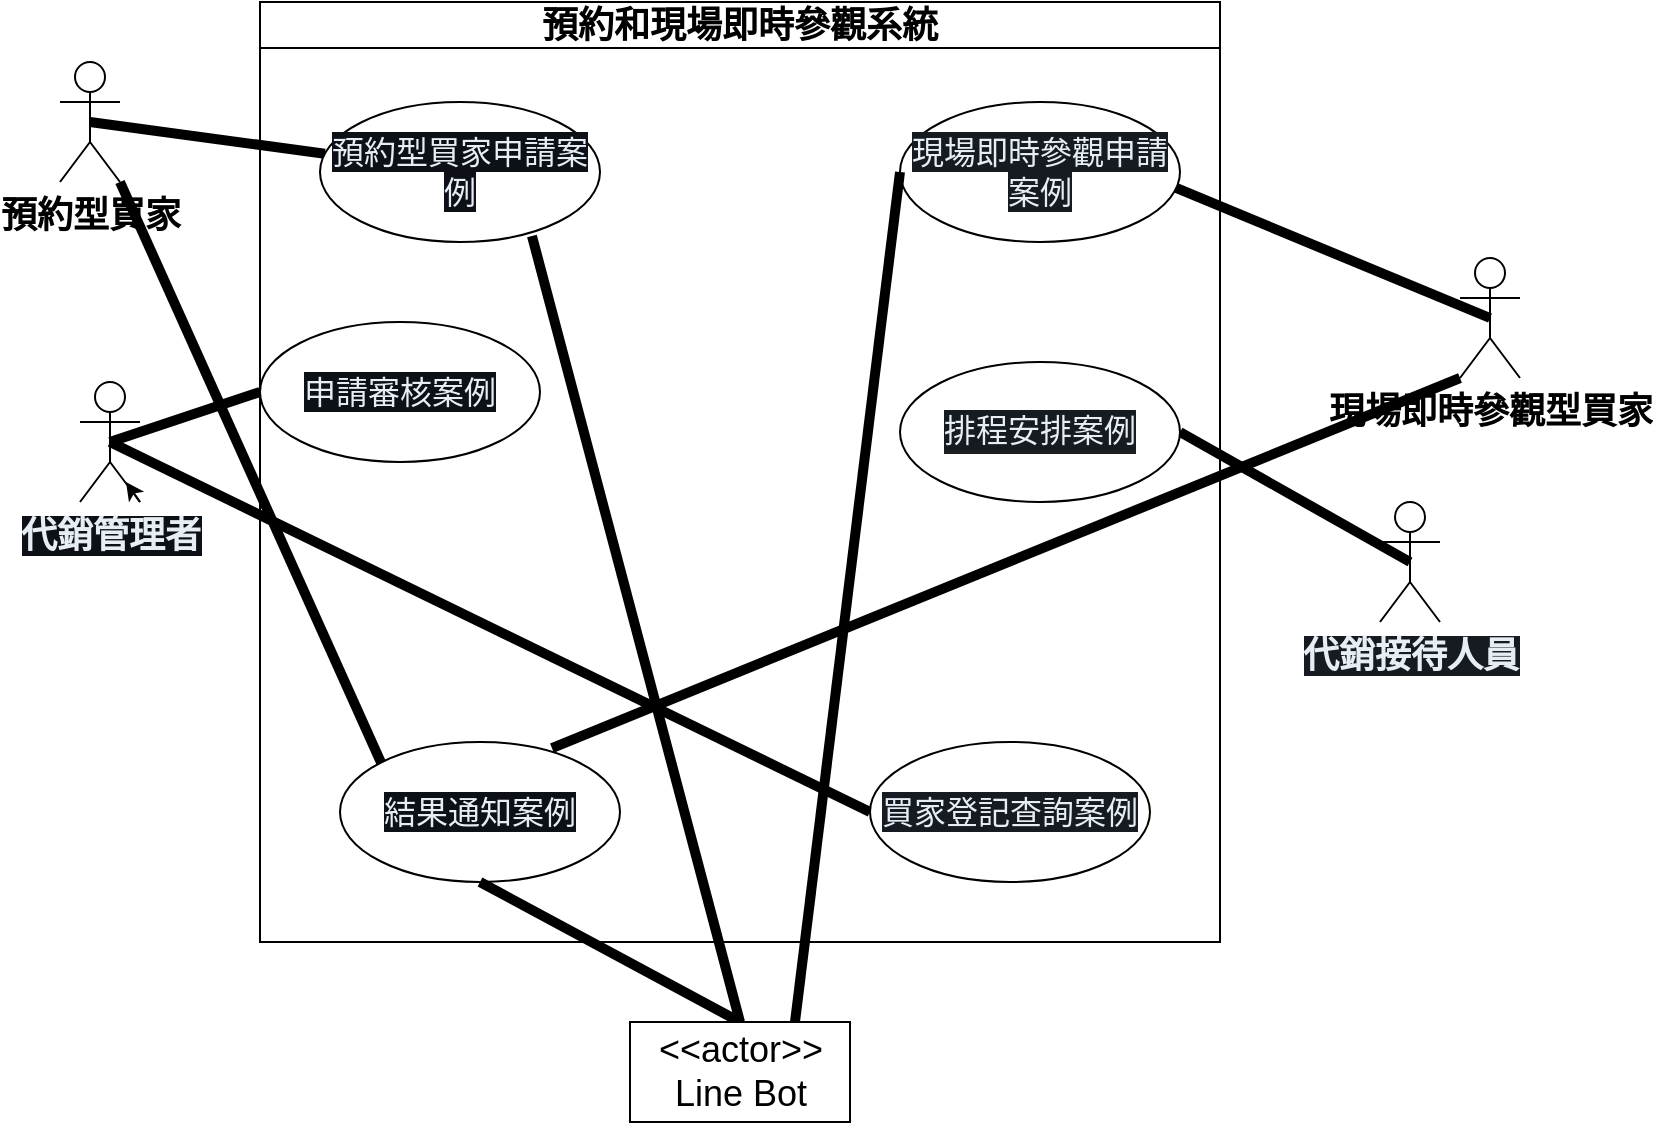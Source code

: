 <mxfile>
    <diagram id="ASTWp4ZXTidoFe2xOwB_" name="1b">
        <mxGraphModel dx="880" dy="779" grid="1" gridSize="10" guides="1" tooltips="1" connect="1" arrows="1" fold="1" page="1" pageScale="1" pageWidth="1169" pageHeight="827" math="0" shadow="0">
            <root>
                <mxCell id="0"/>
                <mxCell id="1" parent="0"/>
                <mxCell id="14" style="edgeStyle=none;html=1;exitX=0.5;exitY=0.5;exitDx=0;exitDy=0;exitPerimeter=0;fontFamily=Helvetica;fontSize=18;endArrow=none;endFill=0;strokeWidth=5;" edge="1" parent="1" source="R66rDqUyfR669g0r_bH6-7" target="R66rDqUyfR669g0r_bH6-14">
                    <mxGeometry relative="1" as="geometry"/>
                </mxCell>
                <mxCell id="22" style="edgeStyle=none;html=1;exitX=1;exitY=1;exitDx=0;exitDy=0;exitPerimeter=0;entryX=0;entryY=0;entryDx=0;entryDy=0;strokeWidth=5;fontFamily=Helvetica;fontSize=18;endArrow=none;endFill=0;" edge="1" parent="1" source="R66rDqUyfR669g0r_bH6-7" target="5">
                    <mxGeometry relative="1" as="geometry"/>
                </mxCell>
                <mxCell id="R66rDqUyfR669g0r_bH6-7" value="預約型買家" style="shape=umlActor;verticalLabelPosition=bottom;verticalAlign=top;html=1;fontSize=18;flipV=0;fontStyle=1" parent="1" vertex="1">
                    <mxGeometry x="110" y="100" width="30" height="60" as="geometry"/>
                </mxCell>
                <mxCell id="15" style="edgeStyle=none;html=1;exitX=0.5;exitY=0.5;exitDx=0;exitDy=0;exitPerimeter=0;entryX=0;entryY=0.5;entryDx=0;entryDy=0;strokeWidth=5;fontFamily=Helvetica;fontSize=18;endArrow=none;endFill=0;" edge="1" parent="1" source="R66rDqUyfR669g0r_bH6-10" target="R66rDqUyfR669g0r_bH6-13">
                    <mxGeometry relative="1" as="geometry"/>
                </mxCell>
                <mxCell id="18" style="edgeStyle=none;html=1;exitX=0.5;exitY=0.5;exitDx=0;exitDy=0;exitPerimeter=0;entryX=0;entryY=0.5;entryDx=0;entryDy=0;strokeWidth=5;fontFamily=Helvetica;fontSize=18;endArrow=none;endFill=0;" edge="1" parent="1" source="R66rDqUyfR669g0r_bH6-10" target="7">
                    <mxGeometry relative="1" as="geometry"/>
                </mxCell>
                <mxCell id="R66rDqUyfR669g0r_bH6-10" value="&lt;span style=&quot;color: rgb(230, 237, 243); text-align: start; background-color: rgb(13, 17, 23);&quot;&gt;&lt;font style=&quot;font-size: 18px;&quot;&gt;代銷管理者&lt;/font&gt;&lt;/span&gt;" style="shape=umlActor;verticalLabelPosition=bottom;verticalAlign=top;html=1;fontSize=18;flipV=0;fontStyle=1" parent="1" vertex="1">
                    <mxGeometry x="120" y="260" width="30" height="60" as="geometry"/>
                </mxCell>
                <mxCell id="17" style="edgeStyle=none;html=1;exitX=0.5;exitY=0.5;exitDx=0;exitDy=0;exitPerimeter=0;entryX=1;entryY=0.5;entryDx=0;entryDy=0;strokeWidth=5;fontFamily=Helvetica;fontSize=18;endArrow=none;endFill=0;" edge="1" parent="1" source="R66rDqUyfR669g0r_bH6-11" target="R66rDqUyfR669g0r_bH6-3">
                    <mxGeometry relative="1" as="geometry"/>
                </mxCell>
                <mxCell id="R66rDqUyfR669g0r_bH6-11" value="&lt;span style=&quot;color: rgb(230, 237, 243); text-align: start; background-color: rgb(22, 27, 34);&quot;&gt;&lt;font style=&quot;font-size: 18px;&quot;&gt;代銷接待人員&lt;/font&gt;&lt;/span&gt;" style="shape=umlActor;verticalLabelPosition=bottom;verticalAlign=top;html=1;fontSize=18;flipV=0;fontStyle=1" parent="1" vertex="1">
                    <mxGeometry x="770" y="320" width="30" height="60" as="geometry"/>
                </mxCell>
                <mxCell id="R66rDqUyfR669g0r_bH6-12" value="預約和現場即時參觀系統" style="swimlane;whiteSpace=wrap;html=1;fontSize=18;startSize=23;" parent="1" vertex="1">
                    <mxGeometry x="210" y="70" width="480" height="470" as="geometry"/>
                </mxCell>
                <mxCell id="R66rDqUyfR669g0r_bH6-3" value="&lt;div style=&quot;color: rgb(204, 204, 204); background-color: rgb(31, 31, 31); font-family: Consolas, &amp;quot;Courier New&amp;quot;, monospace; font-size: 14px; line-height: 19px;&quot;&gt;&lt;span style=&quot;color: rgb(230, 237, 243); font-family: -apple-system, BlinkMacSystemFont, &amp;quot;Segoe UI&amp;quot;, &amp;quot;Noto Sans&amp;quot;, Helvetica, Arial, sans-serif, &amp;quot;Apple Color Emoji&amp;quot;, &amp;quot;Segoe UI Emoji&amp;quot;; font-size: 16px; text-align: start; background-color: rgb(22, 27, 34);&quot;&gt;排程安排案例&lt;/span&gt;&lt;br&gt;&lt;/div&gt;" style="ellipse;whiteSpace=wrap;html=1;" parent="R66rDqUyfR669g0r_bH6-12" vertex="1">
                    <mxGeometry x="320" y="180" width="140" height="70" as="geometry"/>
                </mxCell>
                <mxCell id="R66rDqUyfR669g0r_bH6-1" value="&lt;span style=&quot;color: rgb(230, 237, 243); font-family: -apple-system, BlinkMacSystemFont, &amp;quot;Segoe UI&amp;quot;, &amp;quot;Noto Sans&amp;quot;, Helvetica, Arial, sans-serif, &amp;quot;Apple Color Emoji&amp;quot;, &amp;quot;Segoe UI Emoji&amp;quot;; font-size: 16px; text-align: start; background-color: rgb(22, 27, 34);&quot;&gt;現場即時參觀申請案例&lt;/span&gt;" style="ellipse;whiteSpace=wrap;html=1;" parent="R66rDqUyfR669g0r_bH6-12" vertex="1">
                    <mxGeometry x="320" y="50" width="140" height="70" as="geometry"/>
                </mxCell>
                <mxCell id="R66rDqUyfR669g0r_bH6-14" value="&lt;span style=&quot;color: rgb(230, 237, 243); font-family: -apple-system, BlinkMacSystemFont, &amp;quot;Segoe UI&amp;quot;, &amp;quot;Noto Sans&amp;quot;, Helvetica, Arial, sans-serif, &amp;quot;Apple Color Emoji&amp;quot;, &amp;quot;Segoe UI Emoji&amp;quot;; font-size: 16px; text-align: start; background-color: rgb(13, 17, 23);&quot;&gt;預約型買家申請案例&lt;/span&gt;" style="ellipse;whiteSpace=wrap;html=1;" parent="R66rDqUyfR669g0r_bH6-12" vertex="1">
                    <mxGeometry x="30" y="50" width="140" height="70" as="geometry"/>
                </mxCell>
                <mxCell id="5" value="&lt;span style=&quot;color: rgb(230, 237, 243); font-family: -apple-system, BlinkMacSystemFont, &amp;quot;Segoe UI&amp;quot;, &amp;quot;Noto Sans&amp;quot;, Helvetica, Arial, sans-serif, &amp;quot;Apple Color Emoji&amp;quot;, &amp;quot;Segoe UI Emoji&amp;quot;; font-size: 16px; text-align: start; background-color: rgb(13, 17, 23);&quot;&gt;結果通知案例&lt;/span&gt;" style="ellipse;whiteSpace=wrap;html=1;" vertex="1" parent="R66rDqUyfR669g0r_bH6-12">
                    <mxGeometry x="40" y="370" width="140" height="70" as="geometry"/>
                </mxCell>
                <mxCell id="7" value="&lt;span style=&quot;color: rgb(230, 237, 243); font-family: -apple-system, BlinkMacSystemFont, &amp;quot;Segoe UI&amp;quot;, &amp;quot;Noto Sans&amp;quot;, Helvetica, Arial, sans-serif, &amp;quot;Apple Color Emoji&amp;quot;, &amp;quot;Segoe UI Emoji&amp;quot;; font-size: 16px; text-align: start; background-color: rgb(22, 27, 34);&quot;&gt;買家登記查詢案例&lt;/span&gt;" style="ellipse;whiteSpace=wrap;html=1;" vertex="1" parent="R66rDqUyfR669g0r_bH6-12">
                    <mxGeometry x="305" y="370" width="140" height="70" as="geometry"/>
                </mxCell>
                <mxCell id="R66rDqUyfR669g0r_bH6-13" value="&lt;span style=&quot;color: rgb(230, 237, 243); font-family: -apple-system, BlinkMacSystemFont, &amp;quot;Segoe UI&amp;quot;, &amp;quot;Noto Sans&amp;quot;, Helvetica, Arial, sans-serif, &amp;quot;Apple Color Emoji&amp;quot;, &amp;quot;Segoe UI Emoji&amp;quot;; font-size: 16px; text-align: start; background-color: rgb(13, 17, 23);&quot;&gt;申請審核案例&lt;/span&gt;" style="ellipse;whiteSpace=wrap;html=1;" parent="R66rDqUyfR669g0r_bH6-12" vertex="1">
                    <mxGeometry y="160" width="140" height="70" as="geometry"/>
                </mxCell>
                <mxCell id="19" style="edgeStyle=none;html=1;exitX=0.5;exitY=0;exitDx=0;exitDy=0;entryX=0.5;entryY=1;entryDx=0;entryDy=0;strokeWidth=5;fontFamily=Helvetica;fontSize=18;endArrow=none;endFill=0;" edge="1" parent="1" source="R66rDqUyfR669g0r_bH6-15" target="5">
                    <mxGeometry relative="1" as="geometry"/>
                </mxCell>
                <mxCell id="20" style="edgeStyle=none;html=1;exitX=0.5;exitY=0;exitDx=0;exitDy=0;entryX=0.757;entryY=0.957;entryDx=0;entryDy=0;entryPerimeter=0;strokeWidth=5;fontFamily=Helvetica;fontSize=18;endArrow=none;endFill=0;" edge="1" parent="1" source="R66rDqUyfR669g0r_bH6-15" target="R66rDqUyfR669g0r_bH6-14">
                    <mxGeometry relative="1" as="geometry"/>
                </mxCell>
                <mxCell id="21" style="edgeStyle=none;html=1;exitX=0.75;exitY=0;exitDx=0;exitDy=0;entryX=0;entryY=0.5;entryDx=0;entryDy=0;strokeWidth=5;fontFamily=Helvetica;fontSize=18;endArrow=none;endFill=0;" edge="1" parent="1" source="R66rDqUyfR669g0r_bH6-15" target="R66rDqUyfR669g0r_bH6-1">
                    <mxGeometry relative="1" as="geometry"/>
                </mxCell>
                <mxCell id="R66rDqUyfR669g0r_bH6-15" value="&amp;lt;&amp;lt;actor&amp;gt;&amp;gt;&lt;br&gt;Line Bot" style="html=1;fontSize=18;" parent="1" vertex="1">
                    <mxGeometry x="395" y="580" width="110" height="50" as="geometry"/>
                </mxCell>
                <mxCell id="16" style="edgeStyle=none;html=1;exitX=0.5;exitY=0.5;exitDx=0;exitDy=0;exitPerimeter=0;entryX=0.986;entryY=0.614;entryDx=0;entryDy=0;entryPerimeter=0;strokeWidth=5;fontFamily=Helvetica;fontSize=18;endArrow=none;endFill=0;" edge="1" parent="1" source="R66rDqUyfR669g0r_bH6-28" target="R66rDqUyfR669g0r_bH6-1">
                    <mxGeometry relative="1" as="geometry"/>
                </mxCell>
                <mxCell id="23" style="edgeStyle=none;html=1;exitX=0;exitY=1;exitDx=0;exitDy=0;exitPerimeter=0;entryX=0.757;entryY=0.043;entryDx=0;entryDy=0;entryPerimeter=0;strokeWidth=5;fontFamily=Helvetica;fontSize=18;endArrow=none;endFill=0;" edge="1" parent="1" source="R66rDqUyfR669g0r_bH6-28" target="5">
                    <mxGeometry relative="1" as="geometry"/>
                </mxCell>
                <mxCell id="R66rDqUyfR669g0r_bH6-28" value="現場即時參觀型買家" style="shape=umlActor;verticalLabelPosition=bottom;verticalAlign=top;html=1;fontSize=18;flipV=0;fontStyle=1" parent="1" vertex="1">
                    <mxGeometry x="810" y="198" width="30" height="60" as="geometry"/>
                </mxCell>
                <mxCell id="11" style="edgeStyle=none;html=1;exitX=1;exitY=1;exitDx=0;exitDy=0;exitPerimeter=0;entryX=0.767;entryY=0.833;entryDx=0;entryDy=0;entryPerimeter=0;" edge="1" parent="1" source="R66rDqUyfR669g0r_bH6-10" target="R66rDqUyfR669g0r_bH6-10">
                    <mxGeometry relative="1" as="geometry"/>
                </mxCell>
            </root>
        </mxGraphModel>
    </diagram>
    <diagram id="YaGuhc5X2_iro5u3-gBy" name="1c">
        <mxGraphModel dx="308" dy="779" grid="1" gridSize="10" guides="1" tooltips="1" connect="1" arrows="1" fold="1" page="1" pageScale="1" pageWidth="1169" pageHeight="827" math="0" shadow="0">
            <root>
                <mxCell id="0"/>
                <mxCell id="1" parent="0"/>
                <mxCell id="duOttw3eZM78fwS1EHmA-1" style="edgeStyle=none;html=1;entryX=0.5;entryY=0;entryDx=0;entryDy=0;strokeWidth=4;fontSize=18;startArrow=none;startFill=0;endArrow=openThin;endFill=0;" parent="1" source="duOttw3eZM78fwS1EHmA-2" target="duOttw3eZM78fwS1EHmA-5" edge="1">
                    <mxGeometry relative="1" as="geometry"/>
                </mxCell>
                <mxCell id="duOttw3eZM78fwS1EHmA-2" value="" style="ellipse;fillColor=strokeColor;" parent="1" vertex="1">
                    <mxGeometry x="215" y="20" width="30" height="30" as="geometry"/>
                </mxCell>
                <mxCell id="duOttw3eZM78fwS1EHmA-3" value="" style="ellipse;html=1;shape=endState;fillColor=strokeColor;" parent="1" vertex="1">
                    <mxGeometry x="215.5" y="504" width="30" height="30" as="geometry"/>
                </mxCell>
                <mxCell id="duOttw3eZM78fwS1EHmA-4" style="edgeStyle=none;html=1;fontSize=18;endArrow=openThin;endFill=0;strokeWidth=4;" parent="1" source="duOttw3eZM78fwS1EHmA-5" target="duOttw3eZM78fwS1EHmA-14" edge="1">
                    <mxGeometry relative="1" as="geometry"/>
                </mxCell>
                <mxCell id="duOttw3eZM78fwS1EHmA-5" value="&lt;font style=&quot;font-size: 18px;&quot;&gt;&lt;b&gt;打開申請頁&lt;/b&gt;&lt;/font&gt;" style="html=1;align=center;verticalAlign=middle;rounded=1;absoluteArcSize=1;arcSize=10;dashed=0;strokeWidth=2;perimeterSpacing=0;" parent="1" vertex="1">
                    <mxGeometry x="160" y="80" width="140" height="40" as="geometry"/>
                </mxCell>
                <mxCell id="duOttw3eZM78fwS1EHmA-6" value="&lt;font style=&quot;font-size: 18px;&quot;&gt;&lt;b&gt;連絡電話&lt;/b&gt;&lt;/font&gt;" style="html=1;align=center;verticalAlign=middle;rounded=1;absoluteArcSize=1;arcSize=10;dashed=0;strokeWidth=2;perimeterSpacing=0;" parent="1" vertex="1">
                    <mxGeometry x="30" y="260" width="140" height="40" as="geometry"/>
                </mxCell>
                <mxCell id="duOttw3eZM78fwS1EHmA-7" value="&lt;font style=&quot;font-size: 18px;&quot;&gt;&lt;b&gt;姓名&lt;/b&gt;&lt;/font&gt;" style="html=1;align=center;verticalAlign=middle;rounded=1;absoluteArcSize=1;arcSize=10;dashed=0;strokeWidth=2;perimeterSpacing=0;" parent="1" vertex="1">
                    <mxGeometry x="190" y="260" width="80" height="40" as="geometry"/>
                </mxCell>
                <mxCell id="duOttw3eZM78fwS1EHmA-8" value="&lt;span style=&quot;font-size: 18px;&quot;&gt;&lt;b&gt;email&lt;/b&gt;&lt;/span&gt;" style="html=1;align=center;verticalAlign=middle;rounded=1;absoluteArcSize=1;arcSize=10;dashed=0;strokeWidth=2;perimeterSpacing=0;" parent="1" vertex="1">
                    <mxGeometry x="299.5" y="260" width="140" height="40" as="geometry"/>
                </mxCell>
                <mxCell id="duOttw3eZM78fwS1EHmA-9" style="edgeStyle=none;html=1;entryX=0.5;entryY=0;entryDx=0;entryDy=0;strokeWidth=4;fontSize=18;startArrow=none;startFill=0;endArrow=openThin;endFill=0;" parent="1" source="duOttw3eZM78fwS1EHmA-10" target="duOttw3eZM78fwS1EHmA-3" edge="1">
                    <mxGeometry relative="1" as="geometry"/>
                </mxCell>
                <mxCell id="duOttw3eZM78fwS1EHmA-10" value="&lt;font style=&quot;font-size: 18px;&quot;&gt;&lt;b&gt;將資料送出&lt;/b&gt;&lt;/font&gt;" style="html=1;align=center;verticalAlign=middle;rounded=1;absoluteArcSize=1;arcSize=10;dashed=0;strokeWidth=2;perimeterSpacing=0;" parent="1" vertex="1">
                    <mxGeometry x="159.5" y="420" width="140" height="40" as="geometry"/>
                </mxCell>
                <mxCell id="duOttw3eZM78fwS1EHmA-11" style="edgeStyle=none;html=1;strokeWidth=4;fontSize=18;endArrow=openThin;endFill=0;" parent="1" source="duOttw3eZM78fwS1EHmA-14" target="duOttw3eZM78fwS1EHmA-7" edge="1">
                    <mxGeometry relative="1" as="geometry"/>
                </mxCell>
                <mxCell id="duOttw3eZM78fwS1EHmA-12" style="edgeStyle=none;html=1;entryX=0.5;entryY=0;entryDx=0;entryDy=0;strokeWidth=4;fontSize=18;endArrow=openThin;endFill=0;" parent="1" source="duOttw3eZM78fwS1EHmA-14" target="duOttw3eZM78fwS1EHmA-6" edge="1">
                    <mxGeometry relative="1" as="geometry">
                        <Array as="points">
                            <mxPoint x="230" y="230"/>
                            <mxPoint x="100" y="230"/>
                        </Array>
                    </mxGeometry>
                </mxCell>
                <mxCell id="duOttw3eZM78fwS1EHmA-13" style="edgeStyle=none;html=1;entryX=0.5;entryY=0;entryDx=0;entryDy=0;strokeWidth=4;fontSize=18;endArrow=openThin;endFill=0;exitX=0.236;exitY=0.516;exitDx=0;exitDy=0;exitPerimeter=0;" parent="1" source="duOttw3eZM78fwS1EHmA-14" target="duOttw3eZM78fwS1EHmA-8" edge="1">
                    <mxGeometry relative="1" as="geometry">
                        <Array as="points">
                            <mxPoint x="230" y="230"/>
                            <mxPoint x="370" y="230"/>
                        </Array>
                    </mxGeometry>
                </mxCell>
                <mxCell id="duOttw3eZM78fwS1EHmA-14" value="" style="html=1;points=[];perimeter=orthogonalPerimeter;fillColor=strokeColor;rounded=1;strokeWidth=2;fontSize=18;rotation=90;" parent="1" vertex="1">
                    <mxGeometry x="229" y="105" width="5" height="130" as="geometry"/>
                </mxCell>
                <mxCell id="duOttw3eZM78fwS1EHmA-15" style="edgeStyle=none;html=1;entryX=0.5;entryY=1;entryDx=0;entryDy=0;strokeWidth=4;fontSize=18;endArrow=none;endFill=0;startArrow=openThin;startFill=0;" parent="1" source="duOttw3eZM78fwS1EHmA-19" target="duOttw3eZM78fwS1EHmA-7" edge="1">
                    <mxGeometry relative="1" as="geometry"/>
                </mxCell>
                <mxCell id="duOttw3eZM78fwS1EHmA-16" style="edgeStyle=none;html=1;entryX=0.5;entryY=1;entryDx=0;entryDy=0;strokeWidth=4;fontSize=18;startArrow=openThin;startFill=0;endArrow=none;endFill=0;" parent="1" source="duOttw3eZM78fwS1EHmA-19" target="duOttw3eZM78fwS1EHmA-8" edge="1">
                    <mxGeometry relative="1" as="geometry">
                        <Array as="points">
                            <mxPoint x="230" y="330"/>
                            <mxPoint x="370" y="330"/>
                        </Array>
                    </mxGeometry>
                </mxCell>
                <mxCell id="duOttw3eZM78fwS1EHmA-17" style="edgeStyle=none;html=1;entryX=0.5;entryY=1;entryDx=0;entryDy=0;strokeWidth=4;fontSize=18;startArrow=openThin;startFill=0;endArrow=none;endFill=0;" parent="1" source="duOttw3eZM78fwS1EHmA-19" target="duOttw3eZM78fwS1EHmA-6" edge="1">
                    <mxGeometry relative="1" as="geometry">
                        <Array as="points">
                            <mxPoint x="230" y="330"/>
                            <mxPoint x="100" y="330"/>
                        </Array>
                    </mxGeometry>
                </mxCell>
                <mxCell id="duOttw3eZM78fwS1EHmA-18" style="edgeStyle=none;html=1;strokeWidth=4;fontSize=18;startArrow=none;startFill=0;endArrow=openThin;endFill=0;" parent="1" source="duOttw3eZM78fwS1EHmA-19" target="duOttw3eZM78fwS1EHmA-10" edge="1">
                    <mxGeometry relative="1" as="geometry"/>
                </mxCell>
                <mxCell id="duOttw3eZM78fwS1EHmA-24" style="edgeStyle=none;html=1;entryX=0.5;entryY=1;entryDx=0;entryDy=0;strokeWidth=4;fontSize=18;startArrow=blockThin;startFill=1;endArrow=none;endFill=0;" parent="1" source="duOttw3eZM78fwS1EHmA-19" target="duOttw3eZM78fwS1EHmA-20" edge="1">
                    <mxGeometry relative="1" as="geometry">
                        <Array as="points">
                            <mxPoint x="230" y="330"/>
                            <mxPoint x="540" y="330"/>
                        </Array>
                    </mxGeometry>
                </mxCell>
                <mxCell id="duOttw3eZM78fwS1EHmA-19" value="" style="html=1;points=[];perimeter=orthogonalPerimeter;fillColor=strokeColor;rounded=1;strokeWidth=2;fontSize=18;rotation=90;" parent="1" vertex="1">
                    <mxGeometry x="227.5" y="306" width="5" height="130" as="geometry"/>
                </mxCell>
                <mxCell id="duOttw3eZM78fwS1EHmA-21" style="edgeStyle=none;html=1;entryX=1.021;entryY=0.526;entryDx=0;entryDy=0;entryPerimeter=0;strokeWidth=4;fontSize=18;startArrow=blockThin;startFill=1;endArrow=none;endFill=0;exitX=0.5;exitY=0;exitDx=0;exitDy=0;" parent="1" source="duOttw3eZM78fwS1EHmA-20" target="duOttw3eZM78fwS1EHmA-14" edge="1">
                    <mxGeometry relative="1" as="geometry">
                        <Array as="points">
                            <mxPoint x="540" y="230"/>
                            <mxPoint x="232" y="230"/>
                        </Array>
                    </mxGeometry>
                </mxCell>
                <mxCell id="duOttw3eZM78fwS1EHmA-20" value="&lt;span style=&quot;font-size: 18px;&quot;&gt;&lt;b&gt;預約日期與時段&lt;/b&gt;&lt;/span&gt;" style="html=1;align=center;verticalAlign=middle;rounded=1;absoluteArcSize=1;arcSize=10;dashed=0;strokeWidth=2;perimeterSpacing=0;" parent="1" vertex="1">
                    <mxGeometry x="470" y="260" width="140" height="40" as="geometry"/>
                </mxCell>
            </root>
        </mxGraphModel>
    </diagram>
    <diagram id="YNBZmlXG5lnyesX3e9GX" name="1d">
        <mxGraphModel dx="1386" dy="779" grid="1" gridSize="10" guides="1" tooltips="1" connect="1" arrows="1" fold="1" page="1" pageScale="1" pageWidth="1169" pageHeight="827" math="0" shadow="0">
            <root>
                <mxCell id="0"/>
                <mxCell id="1" parent="0"/>
                <mxCell id="ivwsBvlBFXZtL3nu1trw-7" value="Person" style="swimlane;fontStyle=1;childLayout=stackLayout;horizontal=1;startSize=26;fillColor=none;horizontalStack=0;resizeParent=1;resizeParentMax=0;resizeLast=0;collapsible=1;marginBottom=0;fontSize=18;" parent="1" vertex="1">
                    <mxGeometry x="40" y="40" width="140" height="78" as="geometry"/>
                </mxCell>
                <mxCell id="ivwsBvlBFXZtL3nu1trw-8" value="# id" style="text;strokeColor=none;fillColor=none;align=left;verticalAlign=top;spacingLeft=4;spacingRight=4;overflow=hidden;rotatable=0;points=[[0,0.5],[1,0.5]];portConstraint=eastwest;fontSize=15;" parent="ivwsBvlBFXZtL3nu1trw-7" vertex="1">
                    <mxGeometry y="26" width="140" height="26" as="geometry"/>
                </mxCell>
                <mxCell id="ivwsBvlBFXZtL3nu1trw-9" value="# name" style="text;strokeColor=none;fillColor=none;align=left;verticalAlign=top;spacingLeft=4;spacingRight=4;overflow=hidden;rotatable=0;points=[[0,0.5],[1,0.5]];portConstraint=eastwest;fontSize=15;" parent="ivwsBvlBFXZtL3nu1trw-7" vertex="1">
                    <mxGeometry y="52" width="140" height="26" as="geometry"/>
                </mxCell>
                <mxCell id="ivwsBvlBFXZtL3nu1trw-17" style="edgeStyle=none;html=1;entryX=0.495;entryY=1.119;entryDx=0;entryDy=0;fontSize=18;strokeWidth=3;endArrow=block;endFill=0;entryPerimeter=0;" parent="1" source="ivwsBvlBFXZtL3nu1trw-11" target="ivwsBvlBFXZtL3nu1trw-15" edge="1">
                    <mxGeometry relative="1" as="geometry">
                        <Array as="points"/>
                    </mxGeometry>
                </mxCell>
                <mxCell id="ivwsBvlBFXZtL3nu1trw-42" style="edgeStyle=none;html=1;strokeWidth=3;fontSize=18;endArrow=none;endFill=0;entryX=0;entryY=0.5;entryDx=0;entryDy=0;" parent="1" source="ivwsBvlBFXZtL3nu1trw-11" target="CJj9vsKW6NzrFs56iuhY-1" edge="1">
                    <mxGeometry relative="1" as="geometry">
                        <Array as="points">
                            <mxPoint x="250" y="300"/>
                        </Array>
                        <mxPoint x="310" y="350" as="targetPoint"/>
                    </mxGeometry>
                </mxCell>
                <mxCell id="ivwsBvlBFXZtL3nu1trw-46" value="1" style="edgeLabel;html=1;align=center;verticalAlign=top;resizable=0;points=[];fontSize=18;" parent="ivwsBvlBFXZtL3nu1trw-42" vertex="1" connectable="0">
                    <mxGeometry x="-0.846" relative="1" as="geometry">
                        <mxPoint as="offset"/>
                    </mxGeometry>
                </mxCell>
                <mxCell id="ivwsBvlBFXZtL3nu1trw-47" value="1..*" style="edgeLabel;html=1;align=left;verticalAlign=top;resizable=0;points=[];fontSize=18;" parent="ivwsBvlBFXZtL3nu1trw-42" vertex="1" connectable="0">
                    <mxGeometry x="0.85" relative="1" as="geometry">
                        <mxPoint x="-22" y="20" as="offset"/>
                    </mxGeometry>
                </mxCell>
                <mxCell id="ivwsBvlBFXZtL3nu1trw-64" value="access" style="edgeLabel;html=1;align=center;verticalAlign=middle;resizable=0;points=[];fontSize=18;" parent="ivwsBvlBFXZtL3nu1trw-42" vertex="1" connectable="0">
                    <mxGeometry x="-0.1" y="1" relative="1" as="geometry">
                        <mxPoint x="-22" y="-19" as="offset"/>
                    </mxGeometry>
                </mxCell>
                <mxCell id="ivwsBvlBFXZtL3nu1trw-43" style="edgeStyle=none;html=1;entryX=0.5;entryY=0;entryDx=0;entryDy=0;strokeWidth=3;fontSize=18;endArrow=none;endFill=0;" parent="1" source="ivwsBvlBFXZtL3nu1trw-11" target="ivwsBvlBFXZtL3nu1trw-19" edge="1">
                    <mxGeometry relative="1" as="geometry">
                        <Array as="points">
                            <mxPoint x="110" y="620"/>
                            <mxPoint x="770" y="620"/>
                            <mxPoint x="770" y="100"/>
                            <mxPoint x="650" y="100"/>
                        </Array>
                    </mxGeometry>
                </mxCell>
                <mxCell id="ivwsBvlBFXZtL3nu1trw-56" value="1" style="edgeLabel;html=1;align=right;verticalAlign=middle;resizable=0;points=[];fontSize=18;" parent="ivwsBvlBFXZtL3nu1trw-43" vertex="1" connectable="0">
                    <mxGeometry x="-0.972" y="-1" relative="1" as="geometry">
                        <mxPoint x="-4" as="offset"/>
                    </mxGeometry>
                </mxCell>
                <mxCell id="ivwsBvlBFXZtL3nu1trw-57" value="1..*" style="edgeLabel;html=1;align=right;verticalAlign=middle;resizable=0;points=[];fontSize=18;" parent="ivwsBvlBFXZtL3nu1trw-43" vertex="1" connectable="0">
                    <mxGeometry x="0.95" y="-2" relative="1" as="geometry">
                        <mxPoint as="offset"/>
                    </mxGeometry>
                </mxCell>
                <mxCell id="ivwsBvlBFXZtL3nu1trw-61" value="access" style="edgeLabel;html=1;align=center;verticalAlign=middle;resizable=0;points=[];fontSize=18;" parent="ivwsBvlBFXZtL3nu1trw-43" vertex="1" connectable="0">
                    <mxGeometry x="-0.779" y="-4" relative="1" as="geometry">
                        <mxPoint x="-36" as="offset"/>
                    </mxGeometry>
                </mxCell>
                <mxCell id="ivwsBvlBFXZtL3nu1trw-11" value="Managers" style="swimlane;fontStyle=1;childLayout=stackLayout;horizontal=1;startSize=26;fillColor=none;horizontalStack=0;resizeParent=1;resizeParentMax=0;resizeLast=0;collapsible=1;marginBottom=0;fontSize=18;" parent="1" vertex="1">
                    <mxGeometry x="40" y="270" width="140" height="52" as="geometry"/>
                </mxCell>
                <mxCell id="ivwsBvlBFXZtL3nu1trw-12" value="# level" style="text;strokeColor=none;fillColor=none;align=left;verticalAlign=top;spacingLeft=4;spacingRight=4;overflow=hidden;rotatable=0;points=[[0,0.5],[1,0.5]];portConstraint=eastwest;fontSize=15;" parent="ivwsBvlBFXZtL3nu1trw-11" vertex="1">
                    <mxGeometry y="26" width="140" height="26" as="geometry"/>
                </mxCell>
                <mxCell id="ivwsBvlBFXZtL3nu1trw-18" style="edgeStyle=none;html=1;strokeWidth=3;fontSize=18;endArrow=block;endFill=0;exitX=0.5;exitY=0;exitDx=0;exitDy=0;" parent="1" source="ivwsBvlBFXZtL3nu1trw-14" target="ivwsBvlBFXZtL3nu1trw-9" edge="1">
                    <mxGeometry relative="1" as="geometry">
                        <Array as="points"/>
                    </mxGeometry>
                </mxCell>
                <mxCell id="ivwsBvlBFXZtL3nu1trw-58" style="edgeStyle=none;html=1;entryX=0;entryY=0.25;entryDx=0;entryDy=0;strokeWidth=3;fontSize=18;endArrow=none;endFill=0;" parent="1" source="ivwsBvlBFXZtL3nu1trw-14" target="ivwsBvlBFXZtL3nu1trw-19" edge="1">
                    <mxGeometry relative="1" as="geometry">
                        <Array as="points">
                            <mxPoint x="250" y="120"/>
                            <mxPoint x="540" y="120"/>
                            <mxPoint x="540" y="176"/>
                        </Array>
                    </mxGeometry>
                </mxCell>
                <mxCell id="ivwsBvlBFXZtL3nu1trw-59" value="1" style="edgeLabel;html=1;align=center;verticalAlign=middle;resizable=0;points=[];fontSize=18;" parent="ivwsBvlBFXZtL3nu1trw-58" vertex="1" connectable="0">
                    <mxGeometry x="-0.93" y="3" relative="1" as="geometry">
                        <mxPoint y="-12" as="offset"/>
                    </mxGeometry>
                </mxCell>
                <mxCell id="ivwsBvlBFXZtL3nu1trw-60" value="1..*" style="edgeLabel;html=1;align=center;verticalAlign=middle;resizable=0;points=[];fontSize=18;" parent="ivwsBvlBFXZtL3nu1trw-58" vertex="1" connectable="0">
                    <mxGeometry x="0.882" y="1" relative="1" as="geometry">
                        <mxPoint x="9" y="-15" as="offset"/>
                    </mxGeometry>
                </mxCell>
                <mxCell id="ivwsBvlBFXZtL3nu1trw-62" value="access" style="edgeLabel;html=1;align=center;verticalAlign=middle;resizable=0;points=[];fontSize=18;" parent="ivwsBvlBFXZtL3nu1trw-58" vertex="1" connectable="0">
                    <mxGeometry x="-0.442" y="1" relative="1" as="geometry">
                        <mxPoint x="12" y="-19" as="offset"/>
                    </mxGeometry>
                </mxCell>
                <mxCell id="ivwsBvlBFXZtL3nu1trw-14" value="Sales" style="swimlane;fontStyle=1;childLayout=stackLayout;horizontal=1;startSize=26;fillColor=none;horizontalStack=0;resizeParent=1;resizeParentMax=0;resizeLast=0;collapsible=1;marginBottom=0;fontSize=18;" parent="1" vertex="1">
                    <mxGeometry x="40" y="162" width="140" height="52" as="geometry"/>
                </mxCell>
                <mxCell id="ivwsBvlBFXZtL3nu1trw-15" value="# title" style="text;strokeColor=none;fillColor=none;align=left;verticalAlign=top;spacingLeft=4;spacingRight=4;overflow=hidden;rotatable=0;points=[[0,0.5],[1,0.5]];portConstraint=eastwest;fontSize=15;" parent="ivwsBvlBFXZtL3nu1trw-14" vertex="1">
                    <mxGeometry y="26" width="140" height="26" as="geometry"/>
                </mxCell>
                <mxCell id="ivwsBvlBFXZtL3nu1trw-19" value="Customers" style="swimlane;fontStyle=1;childLayout=stackLayout;horizontal=1;startSize=26;fillColor=none;horizontalStack=0;resizeParent=1;resizeParentMax=0;resizeLast=0;collapsible=1;marginBottom=0;fontSize=18;" parent="1" vertex="1">
                    <mxGeometry x="580" y="150" width="140" height="104" as="geometry"/>
                </mxCell>
                <mxCell id="ivwsBvlBFXZtL3nu1trw-20" value="# phoneNumber" style="text;strokeColor=none;fillColor=none;align=left;verticalAlign=top;spacingLeft=4;spacingRight=4;overflow=hidden;rotatable=0;points=[[0,0.5],[1,0.5]];portConstraint=eastwest;fontSize=15;" parent="ivwsBvlBFXZtL3nu1trw-19" vertex="1">
                    <mxGeometry y="26" width="140" height="26" as="geometry"/>
                </mxCell>
                <mxCell id="ivwsBvlBFXZtL3nu1trw-21" value="# name" style="text;strokeColor=none;fillColor=none;align=left;verticalAlign=top;spacingLeft=4;spacingRight=4;overflow=hidden;rotatable=0;points=[[0,0.5],[1,0.5]];portConstraint=eastwest;fontSize=15;" parent="ivwsBvlBFXZtL3nu1trw-19" vertex="1">
                    <mxGeometry y="52" width="140" height="26" as="geometry"/>
                </mxCell>
                <mxCell id="ivwsBvlBFXZtL3nu1trw-22" value="# email" style="text;strokeColor=none;fillColor=none;align=left;verticalAlign=top;spacingLeft=4;spacingRight=4;overflow=hidden;rotatable=0;points=[[0,0.5],[1,0.5]];portConstraint=eastwest;fontSize=15;" parent="ivwsBvlBFXZtL3nu1trw-19" vertex="1">
                    <mxGeometry y="78" width="140" height="26" as="geometry"/>
                </mxCell>
                <mxCell id="ivwsBvlBFXZtL3nu1trw-27" style="edgeStyle=none;html=1;strokeWidth=3;fontSize=18;endArrow=none;endFill=0;exitX=1;exitY=0.5;exitDx=0;exitDy=0;" parent="1" source="ivwsBvlBFXZtL3nu1trw-24" target="ivwsBvlBFXZtL3nu1trw-19" edge="1">
                    <mxGeometry relative="1" as="geometry"/>
                </mxCell>
                <mxCell id="ivwsBvlBFXZtL3nu1trw-54" value="1" style="edgeLabel;html=1;align=center;verticalAlign=top;resizable=0;points=[];fontSize=18;" parent="ivwsBvlBFXZtL3nu1trw-27" vertex="1" connectable="0">
                    <mxGeometry x="0.809" y="2" relative="1" as="geometry">
                        <mxPoint as="offset"/>
                    </mxGeometry>
                </mxCell>
                <mxCell id="ivwsBvlBFXZtL3nu1trw-55" value="1..*" style="edgeLabel;html=1;align=center;verticalAlign=top;resizable=0;points=[];fontSize=18;" parent="ivwsBvlBFXZtL3nu1trw-27" vertex="1" connectable="0">
                    <mxGeometry x="-0.834" y="1" relative="1" as="geometry">
                        <mxPoint as="offset"/>
                    </mxGeometry>
                </mxCell>
                <mxCell id="ivwsBvlBFXZtL3nu1trw-68" value="register" style="edgeLabel;html=1;align=center;verticalAlign=middle;resizable=0;points=[];fontSize=18;" parent="ivwsBvlBFXZtL3nu1trw-27" vertex="1" connectable="0">
                    <mxGeometry x="-0.203" relative="1" as="geometry">
                        <mxPoint x="10" y="-21" as="offset"/>
                    </mxGeometry>
                </mxCell>
                <mxCell id="ivwsBvlBFXZtL3nu1trw-38" style="edgeStyle=none;html=1;entryX=0.5;entryY=0;entryDx=0;entryDy=0;strokeWidth=3;fontSize=18;endArrow=none;endFill=0;" parent="1" source="ivwsBvlBFXZtL3nu1trw-23" target="ivwsBvlBFXZtL3nu1trw-35" edge="1">
                    <mxGeometry relative="1" as="geometry"/>
                </mxCell>
                <mxCell id="ivwsBvlBFXZtL3nu1trw-48" value="1" style="edgeLabel;html=1;align=left;verticalAlign=middle;resizable=0;points=[];fontSize=18;" parent="ivwsBvlBFXZtL3nu1trw-38" vertex="1" connectable="0">
                    <mxGeometry x="-0.715" relative="1" as="geometry">
                        <mxPoint as="offset"/>
                    </mxGeometry>
                </mxCell>
                <mxCell id="ivwsBvlBFXZtL3nu1trw-49" value="1" style="edgeLabel;html=1;align=left;verticalAlign=middle;resizable=0;points=[];fontSize=18;" parent="ivwsBvlBFXZtL3nu1trw-38" vertex="1" connectable="0">
                    <mxGeometry x="0.65" relative="1" as="geometry">
                        <mxPoint as="offset"/>
                    </mxGeometry>
                </mxCell>
                <mxCell id="ivwsBvlBFXZtL3nu1trw-65" value="contain" style="edgeLabel;html=1;align=center;verticalAlign=middle;resizable=0;points=[];fontSize=18;" parent="ivwsBvlBFXZtL3nu1trw-38" vertex="1" connectable="0">
                    <mxGeometry x="-0.394" y="-3" relative="1" as="geometry">
                        <mxPoint x="43" y="15" as="offset"/>
                    </mxGeometry>
                </mxCell>
                <mxCell id="ivwsBvlBFXZtL3nu1trw-23" value="Orders" style="swimlane;fontStyle=1;childLayout=stackLayout;horizontal=1;startSize=26;fillColor=none;horizontalStack=0;resizeParent=1;resizeParentMax=0;resizeLast=0;collapsible=1;marginBottom=0;fontSize=18;" parent="1" vertex="1">
                    <mxGeometry x="300" y="162" width="140" height="130" as="geometry"/>
                </mxCell>
                <mxCell id="ivwsBvlBFXZtL3nu1trw-24" value="# id" style="text;strokeColor=none;fillColor=none;align=left;verticalAlign=top;spacingLeft=4;spacingRight=4;overflow=hidden;rotatable=0;points=[[0,0.5],[1,0.5]];portConstraint=eastwest;fontSize=15;" parent="ivwsBvlBFXZtL3nu1trw-23" vertex="1">
                    <mxGeometry y="26" width="140" height="26" as="geometry"/>
                </mxCell>
                <mxCell id="ivwsBvlBFXZtL3nu1trw-25" value="# date" style="text;strokeColor=none;fillColor=none;align=left;verticalAlign=top;spacingLeft=4;spacingRight=4;overflow=hidden;rotatable=0;points=[[0,0.5],[1,0.5]];portConstraint=eastwest;fontSize=15;" parent="ivwsBvlBFXZtL3nu1trw-23" vertex="1">
                    <mxGeometry y="52" width="140" height="26" as="geometry"/>
                </mxCell>
                <mxCell id="CJj9vsKW6NzrFs56iuhY-1" value="# category" style="text;strokeColor=none;fillColor=none;align=left;verticalAlign=top;spacingLeft=4;spacingRight=4;overflow=hidden;rotatable=0;points=[[0,0.5],[1,0.5]];portConstraint=eastwest;fontSize=15;" parent="ivwsBvlBFXZtL3nu1trw-23" vertex="1">
                    <mxGeometry y="78" width="140" height="26" as="geometry"/>
                </mxCell>
                <mxCell id="CJj9vsKW6NzrFs56iuhY-2" value="# status" style="text;strokeColor=none;fillColor=none;align=left;verticalAlign=top;spacingLeft=4;spacingRight=4;overflow=hidden;rotatable=0;points=[[0,0.5],[1,0.5]];portConstraint=eastwest;fontSize=15;" parent="ivwsBvlBFXZtL3nu1trw-23" vertex="1">
                    <mxGeometry y="104" width="140" height="26" as="geometry"/>
                </mxCell>
                <mxCell id="ivwsBvlBFXZtL3nu1trw-28" value="Tables" style="swimlane;fontStyle=1;childLayout=stackLayout;horizontal=1;startSize=26;fillColor=none;horizontalStack=0;resizeParent=1;resizeParentMax=0;resizeLast=0;collapsible=1;marginBottom=0;fontSize=18;" parent="1" vertex="1">
                    <mxGeometry x="590" y="386" width="140" height="52" as="geometry"/>
                </mxCell>
                <mxCell id="ivwsBvlBFXZtL3nu1trw-29" value="# number" style="text;strokeColor=none;fillColor=none;align=left;verticalAlign=top;spacingLeft=4;spacingRight=4;overflow=hidden;rotatable=0;points=[[0,0.5],[1,0.5]];portConstraint=eastwest;fontSize=15;" parent="ivwsBvlBFXZtL3nu1trw-28" vertex="1">
                    <mxGeometry y="26" width="140" height="26" as="geometry"/>
                </mxCell>
                <mxCell id="ivwsBvlBFXZtL3nu1trw-32" value="Periods" style="swimlane;fontStyle=1;childLayout=stackLayout;horizontal=1;startSize=26;fillColor=none;horizontalStack=0;resizeParent=1;resizeParentMax=0;resizeLast=0;collapsible=1;marginBottom=0;fontSize=18;" parent="1" vertex="1">
                    <mxGeometry x="300" y="511" width="140" height="78" as="geometry"/>
                </mxCell>
                <mxCell id="ivwsBvlBFXZtL3nu1trw-33" value="# id" style="text;strokeColor=none;fillColor=none;align=left;verticalAlign=top;spacingLeft=4;spacingRight=4;overflow=hidden;rotatable=0;points=[[0,0.5],[1,0.5]];portConstraint=eastwest;fontSize=15;" parent="ivwsBvlBFXZtL3nu1trw-32" vertex="1">
                    <mxGeometry y="26" width="140" height="26" as="geometry"/>
                </mxCell>
                <mxCell id="ivwsBvlBFXZtL3nu1trw-34" value="# date" style="text;strokeColor=none;fillColor=none;align=left;verticalAlign=top;spacingLeft=4;spacingRight=4;overflow=hidden;rotatable=0;points=[[0,0.5],[1,0.5]];portConstraint=eastwest;fontSize=15;" parent="ivwsBvlBFXZtL3nu1trw-32" vertex="1">
                    <mxGeometry y="52" width="140" height="26" as="geometry"/>
                </mxCell>
                <mxCell id="ivwsBvlBFXZtL3nu1trw-39" style="edgeStyle=none;html=1;entryX=0.5;entryY=0;entryDx=0;entryDy=0;strokeWidth=3;fontSize=18;endArrow=none;endFill=0;" parent="1" source="ivwsBvlBFXZtL3nu1trw-35" target="ivwsBvlBFXZtL3nu1trw-32" edge="1">
                    <mxGeometry relative="1" as="geometry"/>
                </mxCell>
                <mxCell id="ivwsBvlBFXZtL3nu1trw-52" value="1" style="edgeLabel;html=1;align=left;verticalAlign=middle;resizable=0;points=[];fontSize=18;" parent="ivwsBvlBFXZtL3nu1trw-39" vertex="1" connectable="0">
                    <mxGeometry x="-0.749" y="-1" relative="1" as="geometry">
                        <mxPoint as="offset"/>
                    </mxGeometry>
                </mxCell>
                <mxCell id="ivwsBvlBFXZtL3nu1trw-53" value="1" style="edgeLabel;html=1;align=left;verticalAlign=middle;resizable=0;points=[];fontSize=18;" parent="ivwsBvlBFXZtL3nu1trw-39" vertex="1" connectable="0">
                    <mxGeometry x="0.615" y="-1" relative="1" as="geometry">
                        <mxPoint as="offset"/>
                    </mxGeometry>
                </mxCell>
                <mxCell id="ivwsBvlBFXZtL3nu1trw-66" value="occupy" style="edgeLabel;html=1;align=center;verticalAlign=middle;resizable=0;points=[];fontSize=18;" parent="ivwsBvlBFXZtL3nu1trw-39" vertex="1" connectable="0">
                    <mxGeometry x="-0.424" relative="1" as="geometry">
                        <mxPoint x="50" y="5" as="offset"/>
                    </mxGeometry>
                </mxCell>
                <mxCell id="ivwsBvlBFXZtL3nu1trw-40" style="edgeStyle=none;html=1;strokeWidth=3;fontSize=18;endArrow=none;endFill=0;" parent="1" source="ivwsBvlBFXZtL3nu1trw-35" edge="1">
                    <mxGeometry relative="1" as="geometry">
                        <mxPoint x="590" y="413.241" as="targetPoint"/>
                    </mxGeometry>
                </mxCell>
                <mxCell id="ivwsBvlBFXZtL3nu1trw-50" value="1" style="edgeLabel;html=1;align=center;verticalAlign=top;resizable=0;points=[];fontSize=18;" parent="ivwsBvlBFXZtL3nu1trw-40" vertex="1" connectable="0">
                    <mxGeometry x="-0.819" y="3" relative="1" as="geometry">
                        <mxPoint as="offset"/>
                    </mxGeometry>
                </mxCell>
                <mxCell id="ivwsBvlBFXZtL3nu1trw-51" value="1" style="edgeLabel;html=1;align=center;verticalAlign=top;resizable=0;points=[];fontSize=18;" parent="ivwsBvlBFXZtL3nu1trw-40" vertex="1" connectable="0">
                    <mxGeometry x="0.737" y="1" relative="1" as="geometry">
                        <mxPoint as="offset"/>
                    </mxGeometry>
                </mxCell>
                <mxCell id="ivwsBvlBFXZtL3nu1trw-67" value="occupy" style="edgeLabel;html=1;align=center;verticalAlign=middle;resizable=0;points=[];fontSize=18;" parent="ivwsBvlBFXZtL3nu1trw-40" vertex="1" connectable="0">
                    <mxGeometry x="-0.223" y="1" relative="1" as="geometry">
                        <mxPoint x="11" y="-22" as="offset"/>
                    </mxGeometry>
                </mxCell>
                <mxCell id="ivwsBvlBFXZtL3nu1trw-35" value="Details" style="swimlane;fontStyle=1;childLayout=stackLayout;horizontal=1;startSize=26;fillColor=none;horizontalStack=0;resizeParent=1;resizeParentMax=0;resizeLast=0;collapsible=1;marginBottom=0;fontSize=18;" parent="1" vertex="1" collapsed="1">
                    <mxGeometry x="315" y="394" width="110" height="40" as="geometry">
                        <mxRectangle x="540" y="300" width="140" height="52" as="alternateBounds"/>
                    </mxGeometry>
                </mxCell>
                <mxCell id="ivwsBvlBFXZtL3nu1trw-41" style="edgeStyle=none;html=1;strokeWidth=3;fontSize=18;endArrow=none;endFill=0;entryX=0;entryY=0.5;entryDx=0;entryDy=0;" parent="1" source="ivwsBvlBFXZtL3nu1trw-15" target="ivwsBvlBFXZtL3nu1trw-24" edge="1">
                    <mxGeometry relative="1" as="geometry"/>
                </mxCell>
                <mxCell id="ivwsBvlBFXZtL3nu1trw-44" value="1" style="edgeLabel;html=1;align=center;verticalAlign=top;resizable=0;points=[];fontSize=18;" parent="ivwsBvlBFXZtL3nu1trw-41" vertex="1" connectable="0">
                    <mxGeometry x="-0.834" y="1" relative="1" as="geometry">
                        <mxPoint as="offset"/>
                    </mxGeometry>
                </mxCell>
                <mxCell id="ivwsBvlBFXZtL3nu1trw-45" value="0..*" style="edgeLabel;html=1;align=center;verticalAlign=top;resizable=0;points=[];fontSize=18;" parent="ivwsBvlBFXZtL3nu1trw-41" vertex="1" connectable="0">
                    <mxGeometry x="0.708" y="1" relative="1" as="geometry">
                        <mxPoint as="offset"/>
                    </mxGeometry>
                </mxCell>
                <mxCell id="ivwsBvlBFXZtL3nu1trw-63" value="access" style="edgeLabel;html=1;align=center;verticalAlign=middle;resizable=0;points=[];fontSize=18;" parent="ivwsBvlBFXZtL3nu1trw-41" vertex="1" connectable="0">
                    <mxGeometry x="-0.306" y="2" relative="1" as="geometry">
                        <mxPoint x="18" y="-19" as="offset"/>
                    </mxGeometry>
                </mxCell>
                <mxCell id="ivwsBvlBFXZtL3nu1trw-69" value="" style="triangle;whiteSpace=wrap;html=1;fontSize=18;" parent="1" vertex="1">
                    <mxGeometry x="515" y="80" width="20" height="26.67" as="geometry"/>
                </mxCell>
                <mxCell id="ivwsBvlBFXZtL3nu1trw-70" value="" style="triangle;whiteSpace=wrap;html=1;fontSize=18;rotation=0;" parent="1" vertex="1">
                    <mxGeometry x="260" y="240" width="20" height="26.67" as="geometry"/>
                </mxCell>
                <mxCell id="ivwsBvlBFXZtL3nu1trw-72" value="" style="triangle;whiteSpace=wrap;html=1;fontSize=18;rotation=0;" parent="1" vertex="1">
                    <mxGeometry x="550" y="381" width="20" height="26.67" as="geometry"/>
                </mxCell>
                <mxCell id="ivwsBvlBFXZtL3nu1trw-73" value="" style="triangle;whiteSpace=wrap;html=1;fontSize=18;rotation=90;" parent="1" vertex="1">
                    <mxGeometry x="400" y="479.33" width="20" height="26.67" as="geometry"/>
                </mxCell>
                <mxCell id="ivwsBvlBFXZtL3nu1trw-74" value="" style="triangle;whiteSpace=wrap;html=1;fontSize=18;rotation=-180;" parent="1" vertex="1">
                    <mxGeometry x="448" y="165" width="20" height="26.67" as="geometry"/>
                </mxCell>
                <mxCell id="ivwsBvlBFXZtL3nu1trw-75" value="" style="triangle;whiteSpace=wrap;html=1;fontSize=18;" parent="1" vertex="1">
                    <mxGeometry x="270" y="140" width="20" height="26.67" as="geometry"/>
                </mxCell>
                <mxCell id="ivwsBvlBFXZtL3nu1trw-76" value="" style="triangle;whiteSpace=wrap;html=1;fontSize=18;rotation=90;" parent="1" vertex="1">
                    <mxGeometry x="400" y="360.33" width="20" height="26.67" as="geometry"/>
                </mxCell>
                <mxCell id="CJj9vsKW6NzrFs56iuhY-5" value="" style="triangle;whiteSpace=wrap;html=1;fontSize=18;rotation=0;" parent="1" vertex="1">
                    <mxGeometry x="110" y="630" width="20" height="26.67" as="geometry"/>
                </mxCell>
            </root>
        </mxGraphModel>
    </diagram>
    <diagram id="AscKv5OJ8TlSJ3xA4gjY" name="2b">
        <mxGraphModel dx="733" dy="649" grid="1" gridSize="10" guides="1" tooltips="1" connect="1" arrows="1" fold="1" page="1" pageScale="1" pageWidth="827" pageHeight="1169" math="0" shadow="0">
            <root>
                <mxCell id="0"/>
                <mxCell id="1" parent="0"/>
                <mxCell id="JCcPmYWOmD5JrleA-w_9-1" value="&lt;div style=&quot;color: rgb(204, 204, 204); background-color: rgb(31, 31, 31); line-height: 19px;&quot;&gt;&lt;font style=&quot;font-size: 13px;&quot;&gt;政府退稅申請系統&lt;/font&gt;&lt;/div&gt;" style="swimlane;whiteSpace=wrap;html=1;" parent="1" vertex="1">
                    <mxGeometry x="110" y="100" width="470" height="370" as="geometry"/>
                </mxCell>
                <mxCell id="JCcPmYWOmD5JrleA-w_9-2" value="&lt;span style=&quot;color: rgb(230, 237, 243); text-align: start; background-color: rgb(13, 17, 23);&quot;&gt;&lt;b style=&quot;&quot;&gt;&lt;font style=&quot;font-size: 12px;&quot;&gt;申請人提交申請案例&lt;/font&gt;&lt;/b&gt;&lt;/span&gt;" style="ellipse;whiteSpace=wrap;html=1;" parent="JCcPmYWOmD5JrleA-w_9-1" vertex="1">
                    <mxGeometry x="30" y="60" width="120" height="60" as="geometry"/>
                </mxCell>
                <mxCell id="fmK3Yu0j4ZAgnt5Yr5rZ-2" value="&lt;span style=&quot;color: rgb(230, 237, 243); font-family: -apple-system, BlinkMacSystemFont, &amp;quot;Segoe UI&amp;quot;, &amp;quot;Noto Sans&amp;quot;, Helvetica, Arial, sans-serif, &amp;quot;Apple Color Emoji&amp;quot;, &amp;quot;Segoe UI Emoji&amp;quot;; text-align: start; background-color: rgb(22, 27, 34);&quot;&gt;政府機關審核申請案例&lt;/span&gt;" style="ellipse;whiteSpace=wrap;html=1;" vertex="1" parent="JCcPmYWOmD5JrleA-w_9-1">
                    <mxGeometry x="60" y="180" width="120" height="60" as="geometry"/>
                </mxCell>
                <mxCell id="fmK3Yu0j4ZAgnt5Yr5rZ-3" value="&lt;span style=&quot;color: rgb(230, 237, 243); text-align: start; background-color: rgb(22, 27, 34);&quot;&gt;&lt;font size=&quot;1&quot; style=&quot;&quot;&gt;&lt;b style=&quot;font-size: 12px;&quot;&gt;製作JSON格式案例&lt;/b&gt;&lt;/font&gt;&lt;/span&gt;" style="ellipse;whiteSpace=wrap;html=1;" vertex="1" parent="JCcPmYWOmD5JrleA-w_9-1">
                    <mxGeometry x="304" y="170" width="120" height="60" as="geometry"/>
                </mxCell>
                <mxCell id="fmK3Yu0j4ZAgnt5Yr5rZ-4" value="&lt;span style=&quot;color: rgb(230, 237, 243); text-align: start; background-color: rgb(13, 17, 23);&quot;&gt;&lt;font size=&quot;1&quot; style=&quot;&quot;&gt;&lt;b style=&quot;font-size: 12px;&quot;&gt;生成發放名單案例&lt;/b&gt;&lt;/font&gt;&lt;/span&gt;" style="ellipse;whiteSpace=wrap;html=1;" vertex="1" parent="JCcPmYWOmD5JrleA-w_9-1">
                    <mxGeometry x="60" y="280" width="120" height="60" as="geometry"/>
                </mxCell>
                <mxCell id="fmK3Yu0j4ZAgnt5Yr5rZ-5" value="&lt;span style=&quot;color: rgb(230, 237, 243); text-align: start; background-color: rgb(13, 17, 23);&quot;&gt;&lt;font style=&quot;font-size: 12px;&quot;&gt;&lt;b style=&quot;&quot;&gt;產生傳送報表案例&lt;/b&gt;&lt;/font&gt;&lt;/span&gt;" style="ellipse;whiteSpace=wrap;html=1;" vertex="1" parent="JCcPmYWOmD5JrleA-w_9-1">
                    <mxGeometry x="280" y="280" width="120" height="60" as="geometry"/>
                </mxCell>
                <mxCell id="JbetCVBgaIzgapVWvZnu-7" style="edgeStyle=none;html=1;exitX=0.5;exitY=0.5;exitDx=0;exitDy=0;exitPerimeter=0;entryX=0;entryY=0.5;entryDx=0;entryDy=0;strokeWidth=5;fontFamily=Helvetica;fontSize=12;endArrow=none;endFill=0;" edge="1" parent="1" source="JCcPmYWOmD5JrleA-w_9-6" target="JCcPmYWOmD5JrleA-w_9-2">
                    <mxGeometry relative="1" as="geometry"/>
                </mxCell>
                <mxCell id="JbetCVBgaIzgapVWvZnu-9" style="edgeStyle=none;html=1;exitX=0.5;exitY=0.5;exitDx=0;exitDy=0;exitPerimeter=0;entryX=0;entryY=0.5;entryDx=0;entryDy=0;strokeWidth=5;fontFamily=Helvetica;fontSize=12;endArrow=none;endFill=0;" edge="1" parent="1" source="JCcPmYWOmD5JrleA-w_9-6" target="fmK3Yu0j4ZAgnt5Yr5rZ-4">
                    <mxGeometry relative="1" as="geometry"/>
                </mxCell>
                <mxCell id="JCcPmYWOmD5JrleA-w_9-6" value="申請人" style="shape=umlActor;verticalLabelPosition=bottom;verticalAlign=top;html=1;outlineConnect=0;" parent="1" vertex="1">
                    <mxGeometry x="40" y="169" width="30" height="60" as="geometry"/>
                </mxCell>
                <mxCell id="JbetCVBgaIzgapVWvZnu-8" style="edgeStyle=none;html=1;exitX=0.5;exitY=0.5;exitDx=0;exitDy=0;exitPerimeter=0;entryX=0.014;entryY=0.429;entryDx=0;entryDy=0;entryPerimeter=0;strokeWidth=5;fontFamily=Helvetica;fontSize=12;endArrow=none;endFill=0;" edge="1" parent="1" source="JbetCVBgaIzgapVWvZnu-3" target="fmK3Yu0j4ZAgnt5Yr5rZ-2">
                    <mxGeometry relative="1" as="geometry"/>
                </mxCell>
                <mxCell id="JbetCVBgaIzgapVWvZnu-3" value="&lt;span style=&quot;color: rgb(230, 237, 243); text-align: start; background-color: rgb(13, 17, 23);&quot;&gt;&lt;font style=&quot;font-size: 12px;&quot;&gt;政府機關人員&lt;/font&gt;&lt;/span&gt;" style="shape=umlActor;verticalLabelPosition=bottom;verticalAlign=top;html=1;outlineConnect=0;" vertex="1" parent="1">
                    <mxGeometry x="40" y="280" width="30" height="60" as="geometry"/>
                </mxCell>
                <mxCell id="JbetCVBgaIzgapVWvZnu-10" style="edgeStyle=none;html=1;exitX=0.5;exitY=0.5;exitDx=0;exitDy=0;exitPerimeter=0;entryX=1;entryY=0.5;entryDx=0;entryDy=0;strokeWidth=5;fontFamily=Helvetica;fontSize=12;endArrow=none;endFill=0;" edge="1" parent="1" source="JbetCVBgaIzgapVWvZnu-4" target="fmK3Yu0j4ZAgnt5Yr5rZ-3">
                    <mxGeometry relative="1" as="geometry"/>
                </mxCell>
                <mxCell id="JbetCVBgaIzgapVWvZnu-4" value="&lt;span style=&quot;color: rgb(230, 237, 243); font-family: -apple-system, BlinkMacSystemFont, &amp;quot;Segoe UI&amp;quot;, &amp;quot;Noto Sans&amp;quot;, Helvetica, Arial, sans-serif, &amp;quot;Apple Color Emoji&amp;quot;, &amp;quot;Segoe UI Emoji&amp;quot;; text-align: start; background-color: rgb(13, 17, 23);&quot;&gt;第三方金融機構&lt;/span&gt;" style="shape=umlActor;verticalLabelPosition=bottom;verticalAlign=top;html=1;outlineConnect=0;" vertex="1" parent="1">
                    <mxGeometry x="600" y="260" width="30" height="60" as="geometry"/>
                </mxCell>
                <mxCell id="JbetCVBgaIzgapVWvZnu-6" value="&lt;span style=&quot;color: rgb(230, 237, 243); text-align: start; background-color: rgb(22, 27, 34);&quot;&gt;&lt;font style=&quot;font-size: 12px;&quot;&gt;健保局&lt;/font&gt;&lt;/span&gt;" style="shape=umlActor;verticalLabelPosition=bottom;verticalAlign=top;html=1;outlineConnect=0;labelBackgroundColor=none;fontFamily=Helvetica;fontSize=12;" vertex="1" parent="1">
                    <mxGeometry x="50" y="380" width="30" height="60" as="geometry"/>
                </mxCell>
            </root>
        </mxGraphModel>
    </diagram>
    <diagram id="QDUn_HagIqShFcM0Ceg7" name="2c">
        <mxGraphModel dx="880" dy="779" grid="1" gridSize="10" guides="1" tooltips="1" connect="1" arrows="1" fold="1" page="1" pageScale="1" pageWidth="1169" pageHeight="827" math="0" shadow="0">
            <root>
                <mxCell id="0"/>
                <mxCell id="1" parent="0"/>
                <mxCell id="pcl4Aaw8b7eVd5OjCLie-26" style="edgeStyle=none;html=1;entryX=0.5;entryY=0;entryDx=0;entryDy=0;strokeWidth=4;fontSize=18;startArrow=none;startFill=0;endArrow=openThin;endFill=0;" parent="1" source="pcl4Aaw8b7eVd5OjCLie-1" target="pcl4Aaw8b7eVd5OjCLie-3" edge="1">
                    <mxGeometry relative="1" as="geometry"/>
                </mxCell>
                <mxCell id="pcl4Aaw8b7eVd5OjCLie-1" value="" style="ellipse;fillColor=strokeColor;" parent="1" vertex="1">
                    <mxGeometry x="315" y="20" width="30" height="30" as="geometry"/>
                </mxCell>
                <mxCell id="pcl4Aaw8b7eVd5OjCLie-2" value="" style="ellipse;html=1;shape=endState;fillColor=strokeColor;" parent="1" vertex="1">
                    <mxGeometry x="315.5" y="504" width="30" height="30" as="geometry"/>
                </mxCell>
                <mxCell id="pcl4Aaw8b7eVd5OjCLie-13" style="edgeStyle=none;html=1;fontSize=18;endArrow=openThin;endFill=0;strokeWidth=4;" parent="1" source="pcl4Aaw8b7eVd5OjCLie-3" target="pcl4Aaw8b7eVd5OjCLie-12" edge="1">
                    <mxGeometry relative="1" as="geometry"/>
                </mxCell>
                <mxCell id="pcl4Aaw8b7eVd5OjCLie-3" value="&lt;font style=&quot;font-size: 18px;&quot;&gt;&lt;b&gt;打開申請頁&lt;/b&gt;&lt;/font&gt;" style="html=1;align=center;verticalAlign=middle;rounded=1;absoluteArcSize=1;arcSize=10;dashed=0;strokeWidth=2;perimeterSpacing=0;" parent="1" vertex="1">
                    <mxGeometry x="260" y="80" width="140" height="40" as="geometry"/>
                </mxCell>
                <mxCell id="pcl4Aaw8b7eVd5OjCLie-5" value="&lt;font style=&quot;font-size: 18px;&quot;&gt;&lt;b&gt;填寫身分證&lt;/b&gt;&lt;/font&gt;" style="html=1;align=center;verticalAlign=middle;rounded=1;absoluteArcSize=1;arcSize=10;dashed=0;strokeWidth=2;perimeterSpacing=0;" parent="1" vertex="1">
                    <mxGeometry x="30" y="260" width="140" height="40" as="geometry"/>
                </mxCell>
                <mxCell id="pcl4Aaw8b7eVd5OjCLie-7" value="&lt;font style=&quot;font-size: 18px;&quot;&gt;&lt;b&gt;代領金融號與申請人機構帳號&lt;/b&gt;&lt;/font&gt;" style="html=1;align=center;verticalAlign=middle;rounded=1;absoluteArcSize=1;arcSize=10;dashed=0;strokeWidth=2;perimeterSpacing=0;" parent="1" vertex="1">
                    <mxGeometry x="189" y="260" width="280" height="40" as="geometry"/>
                </mxCell>
                <mxCell id="pcl4Aaw8b7eVd5OjCLie-10" value="&lt;font style=&quot;font-size: 18px;&quot;&gt;&lt;b&gt;健保卡卡號&lt;/b&gt;&lt;/font&gt;" style="html=1;align=center;verticalAlign=middle;rounded=1;absoluteArcSize=1;arcSize=10;dashed=0;strokeWidth=2;perimeterSpacing=0;" parent="1" vertex="1">
                    <mxGeometry x="490" y="260" width="140" height="40" as="geometry"/>
                </mxCell>
                <mxCell id="pcl4Aaw8b7eVd5OjCLie-25" style="edgeStyle=none;html=1;entryX=0.5;entryY=0;entryDx=0;entryDy=0;strokeWidth=4;fontSize=18;startArrow=none;startFill=0;endArrow=openThin;endFill=0;" parent="1" source="pcl4Aaw8b7eVd5OjCLie-11" target="pcl4Aaw8b7eVd5OjCLie-2" edge="1">
                    <mxGeometry relative="1" as="geometry"/>
                </mxCell>
                <mxCell id="pcl4Aaw8b7eVd5OjCLie-11" value="&lt;font style=&quot;font-size: 18px;&quot;&gt;&lt;b&gt;將資料送出&lt;/b&gt;&lt;/font&gt;" style="html=1;align=center;verticalAlign=middle;rounded=1;absoluteArcSize=1;arcSize=10;dashed=0;strokeWidth=2;perimeterSpacing=0;" parent="1" vertex="1">
                    <mxGeometry x="259.5" y="420" width="140" height="40" as="geometry"/>
                </mxCell>
                <mxCell id="pcl4Aaw8b7eVd5OjCLie-14" style="edgeStyle=none;html=1;strokeWidth=4;fontSize=18;endArrow=openThin;endFill=0;" parent="1" source="pcl4Aaw8b7eVd5OjCLie-12" target="pcl4Aaw8b7eVd5OjCLie-7" edge="1">
                    <mxGeometry relative="1" as="geometry"/>
                </mxCell>
                <mxCell id="pcl4Aaw8b7eVd5OjCLie-15" style="edgeStyle=none;html=1;entryX=0.5;entryY=0;entryDx=0;entryDy=0;strokeWidth=4;fontSize=18;endArrow=openThin;endFill=0;" parent="1" source="pcl4Aaw8b7eVd5OjCLie-12" target="pcl4Aaw8b7eVd5OjCLie-5" edge="1">
                    <mxGeometry relative="1" as="geometry">
                        <Array as="points">
                            <mxPoint x="330" y="230"/>
                            <mxPoint x="100" y="230"/>
                        </Array>
                    </mxGeometry>
                </mxCell>
                <mxCell id="pcl4Aaw8b7eVd5OjCLie-16" style="edgeStyle=none;html=1;entryX=0.5;entryY=0;entryDx=0;entryDy=0;strokeWidth=4;fontSize=18;endArrow=openThin;endFill=0;exitX=0.236;exitY=0.516;exitDx=0;exitDy=0;exitPerimeter=0;" parent="1" source="pcl4Aaw8b7eVd5OjCLie-12" target="pcl4Aaw8b7eVd5OjCLie-10" edge="1">
                    <mxGeometry relative="1" as="geometry">
                        <Array as="points">
                            <mxPoint x="330" y="230"/>
                            <mxPoint x="560" y="230"/>
                        </Array>
                    </mxGeometry>
                </mxCell>
                <mxCell id="pcl4Aaw8b7eVd5OjCLie-12" value="" style="html=1;points=[];perimeter=orthogonalPerimeter;fillColor=strokeColor;rounded=1;strokeWidth=2;fontSize=18;rotation=90;" parent="1" vertex="1">
                    <mxGeometry x="329" y="105" width="5" height="130" as="geometry"/>
                </mxCell>
                <mxCell id="pcl4Aaw8b7eVd5OjCLie-21" style="edgeStyle=none;html=1;entryX=0.5;entryY=1;entryDx=0;entryDy=0;strokeWidth=4;fontSize=18;endArrow=none;endFill=0;startArrow=openThin;startFill=0;" parent="1" source="pcl4Aaw8b7eVd5OjCLie-17" target="pcl4Aaw8b7eVd5OjCLie-7" edge="1">
                    <mxGeometry relative="1" as="geometry"/>
                </mxCell>
                <mxCell id="pcl4Aaw8b7eVd5OjCLie-22" style="edgeStyle=none;html=1;entryX=0.5;entryY=1;entryDx=0;entryDy=0;strokeWidth=4;fontSize=18;startArrow=openThin;startFill=0;endArrow=none;endFill=0;" parent="1" source="pcl4Aaw8b7eVd5OjCLie-17" target="pcl4Aaw8b7eVd5OjCLie-10" edge="1">
                    <mxGeometry relative="1" as="geometry">
                        <Array as="points">
                            <mxPoint x="330" y="330"/>
                            <mxPoint x="560" y="330"/>
                        </Array>
                    </mxGeometry>
                </mxCell>
                <mxCell id="pcl4Aaw8b7eVd5OjCLie-23" style="edgeStyle=none;html=1;entryX=0.5;entryY=1;entryDx=0;entryDy=0;strokeWidth=4;fontSize=18;startArrow=openThin;startFill=0;endArrow=none;endFill=0;" parent="1" source="pcl4Aaw8b7eVd5OjCLie-17" target="pcl4Aaw8b7eVd5OjCLie-5" edge="1">
                    <mxGeometry relative="1" as="geometry">
                        <Array as="points">
                            <mxPoint x="330" y="330"/>
                            <mxPoint x="100" y="330"/>
                        </Array>
                    </mxGeometry>
                </mxCell>
                <mxCell id="pcl4Aaw8b7eVd5OjCLie-24" style="edgeStyle=none;html=1;strokeWidth=4;fontSize=18;startArrow=none;startFill=0;endArrow=openThin;endFill=0;" parent="1" source="pcl4Aaw8b7eVd5OjCLie-17" target="pcl4Aaw8b7eVd5OjCLie-11" edge="1">
                    <mxGeometry relative="1" as="geometry"/>
                </mxCell>
                <mxCell id="pcl4Aaw8b7eVd5OjCLie-17" value="" style="html=1;points=[];perimeter=orthogonalPerimeter;fillColor=strokeColor;rounded=1;strokeWidth=2;fontSize=18;rotation=90;" parent="1" vertex="1">
                    <mxGeometry x="327.5" y="306" width="5" height="130" as="geometry"/>
                </mxCell>
            </root>
        </mxGraphModel>
    </diagram>
    <diagram id="jKp8lnFoO_ODNvvGuu6S" name="2d">
        <mxGraphModel dx="1102" dy="779" grid="1" gridSize="10" guides="1" tooltips="1" connect="1" arrows="1" fold="1" page="1" pageScale="1" pageWidth="827" pageHeight="1169" math="0" shadow="0">
            <root>
                <mxCell id="0"/>
                <mxCell id="1" parent="0"/>
                <mxCell id="gDdTe_Zd4fGKzXuy0jV_-1" value="Form" style="swimlane;fontStyle=0;childLayout=stackLayout;horizontal=1;startSize=26;fillColor=none;horizontalStack=0;resizeParent=1;resizeParentMax=0;resizeLast=0;collapsible=1;marginBottom=0;fontSize=16;" parent="1" vertex="1">
                    <mxGeometry x="400" y="106" width="180" height="104" as="geometry"/>
                </mxCell>
                <mxCell id="gDdTe_Zd4fGKzXuy0jV_-2" value="id: int" style="text;strokeColor=none;fillColor=none;align=left;verticalAlign=top;spacingLeft=4;spacingRight=4;overflow=hidden;rotatable=0;points=[[0,0.5],[1,0.5]];portConstraint=eastwest;fontSize=16;" parent="gDdTe_Zd4fGKzXuy0jV_-1" vertex="1">
                    <mxGeometry y="26" width="180" height="26" as="geometry"/>
                </mxCell>
                <mxCell id="gDdTe_Zd4fGKzXuy0jV_-3" value="bankId: int" style="text;strokeColor=none;fillColor=none;align=left;verticalAlign=top;spacingLeft=4;spacingRight=4;overflow=hidden;rotatable=0;points=[[0,0.5],[1,0.5]];portConstraint=eastwest;fontSize=16;" parent="gDdTe_Zd4fGKzXuy0jV_-1" vertex="1">
                    <mxGeometry y="52" width="180" height="26" as="geometry"/>
                </mxCell>
                <mxCell id="gDdTe_Zd4fGKzXuy0jV_-4" value="bankAccount: string" style="text;strokeColor=none;fillColor=none;align=left;verticalAlign=top;spacingLeft=4;spacingRight=4;overflow=hidden;rotatable=0;points=[[0,0.5],[1,0.5]];portConstraint=eastwest;fontSize=16;" parent="gDdTe_Zd4fGKzXuy0jV_-1" vertex="1">
                    <mxGeometry y="78" width="180" height="26" as="geometry"/>
                </mxCell>
                <mxCell id="gDdTe_Zd4fGKzXuy0jV_-5" value="User" style="swimlane;fontStyle=0;childLayout=stackLayout;horizontal=1;startSize=26;fillColor=none;horizontalStack=0;resizeParent=1;resizeParentMax=0;resizeLast=0;collapsible=1;marginBottom=0;fontSize=16;" parent="1" vertex="1">
                    <mxGeometry x="80" y="80" width="180" height="156" as="geometry"/>
                </mxCell>
                <mxCell id="gDdTe_Zd4fGKzXuy0jV_-6" value="id: int" style="text;strokeColor=none;fillColor=none;align=left;verticalAlign=top;spacingLeft=4;spacingRight=4;overflow=hidden;rotatable=0;points=[[0,0.5],[1,0.5]];portConstraint=eastwest;fontSize=16;" parent="gDdTe_Zd4fGKzXuy0jV_-5" vertex="1">
                    <mxGeometry y="26" width="180" height="26" as="geometry"/>
                </mxCell>
                <mxCell id="gDdTe_Zd4fGKzXuy0jV_-7" value="Uid: string" style="text;strokeColor=none;fillColor=none;align=left;verticalAlign=top;spacingLeft=4;spacingRight=4;overflow=hidden;rotatable=0;points=[[0,0.5],[1,0.5]];portConstraint=eastwest;fontSize=16;" parent="gDdTe_Zd4fGKzXuy0jV_-5" vertex="1">
                    <mxGeometry y="52" width="180" height="26" as="geometry"/>
                </mxCell>
                <mxCell id="gDdTe_Zd4fGKzXuy0jV_-8" value="name: string" style="text;strokeColor=none;fillColor=none;align=left;verticalAlign=top;spacingLeft=4;spacingRight=4;overflow=hidden;rotatable=0;points=[[0,0.5],[1,0.5]];portConstraint=eastwest;fontSize=16;" parent="gDdTe_Zd4fGKzXuy0jV_-5" vertex="1">
                    <mxGeometry y="78" width="180" height="26" as="geometry"/>
                </mxCell>
                <mxCell id="gDdTe_Zd4fGKzXuy0jV_-9" value="phoneNumber: string" style="text;strokeColor=none;fillColor=none;align=left;verticalAlign=top;spacingLeft=4;spacingRight=4;overflow=hidden;rotatable=0;points=[[0,0.5],[1,0.5]];portConstraint=eastwest;fontSize=16;" parent="gDdTe_Zd4fGKzXuy0jV_-5" vertex="1">
                    <mxGeometry y="104" width="180" height="26" as="geometry"/>
                </mxCell>
                <mxCell id="gDdTe_Zd4fGKzXuy0jV_-10" value="cardId: string" style="text;strokeColor=none;fillColor=none;align=left;verticalAlign=top;spacingLeft=4;spacingRight=4;overflow=hidden;rotatable=0;points=[[0,0.5],[1,0.5]];portConstraint=eastwest;fontSize=16;" parent="gDdTe_Zd4fGKzXuy0jV_-5" vertex="1">
                    <mxGeometry y="130" width="180" height="26" as="geometry"/>
                </mxCell>
                <mxCell id="gDdTe_Zd4fGKzXuy0jV_-11" style="edgeStyle=none;html=1;entryX=0;entryY=0.5;entryDx=0;entryDy=0;endArrow=none;endFill=0;" parent="1" source="gDdTe_Zd4fGKzXuy0jV_-8" target="gDdTe_Zd4fGKzXuy0jV_-3" edge="1">
                    <mxGeometry relative="1" as="geometry"/>
                </mxCell>
                <mxCell id="gDdTe_Zd4fGKzXuy0jV_-12" value="1" style="edgeLabel;html=1;align=center;verticalAlign=top;resizable=0;points=[];fontSize=20;" parent="gDdTe_Zd4fGKzXuy0jV_-11" vertex="1" connectable="0">
                    <mxGeometry x="-0.694" y="-1" relative="1" as="geometry">
                        <mxPoint as="offset"/>
                    </mxGeometry>
                </mxCell>
                <mxCell id="gDdTe_Zd4fGKzXuy0jV_-13" value="1" style="edgeLabel;html=1;align=center;verticalAlign=top;resizable=0;points=[];fontSize=20;" parent="gDdTe_Zd4fGKzXuy0jV_-11" vertex="1" connectable="0">
                    <mxGeometry x="0.763" relative="1" as="geometry">
                        <mxPoint as="offset"/>
                    </mxGeometry>
                </mxCell>
                <mxCell id="gDdTe_Zd4fGKzXuy0jV_-14" value="Own" style="edgeLabel;html=1;align=center;verticalAlign=top;resizable=0;points=[];fontSize=20;" parent="gDdTe_Zd4fGKzXuy0jV_-11" vertex="1" connectable="0">
                    <mxGeometry x="0.263" relative="1" as="geometry">
                        <mxPoint as="offset"/>
                    </mxGeometry>
                </mxCell>
                <mxCell id="gDdTe_Zd4fGKzXuy0jV_-15" value="" style="triangle;whiteSpace=wrap;html=1;fontSize=16;rotation=120;" parent="1" vertex="1">
                    <mxGeometry x="370" y="140" width="10" height="13.34" as="geometry"/>
                </mxCell>
            </root>
        </mxGraphModel>
    </diagram>
</mxfile>